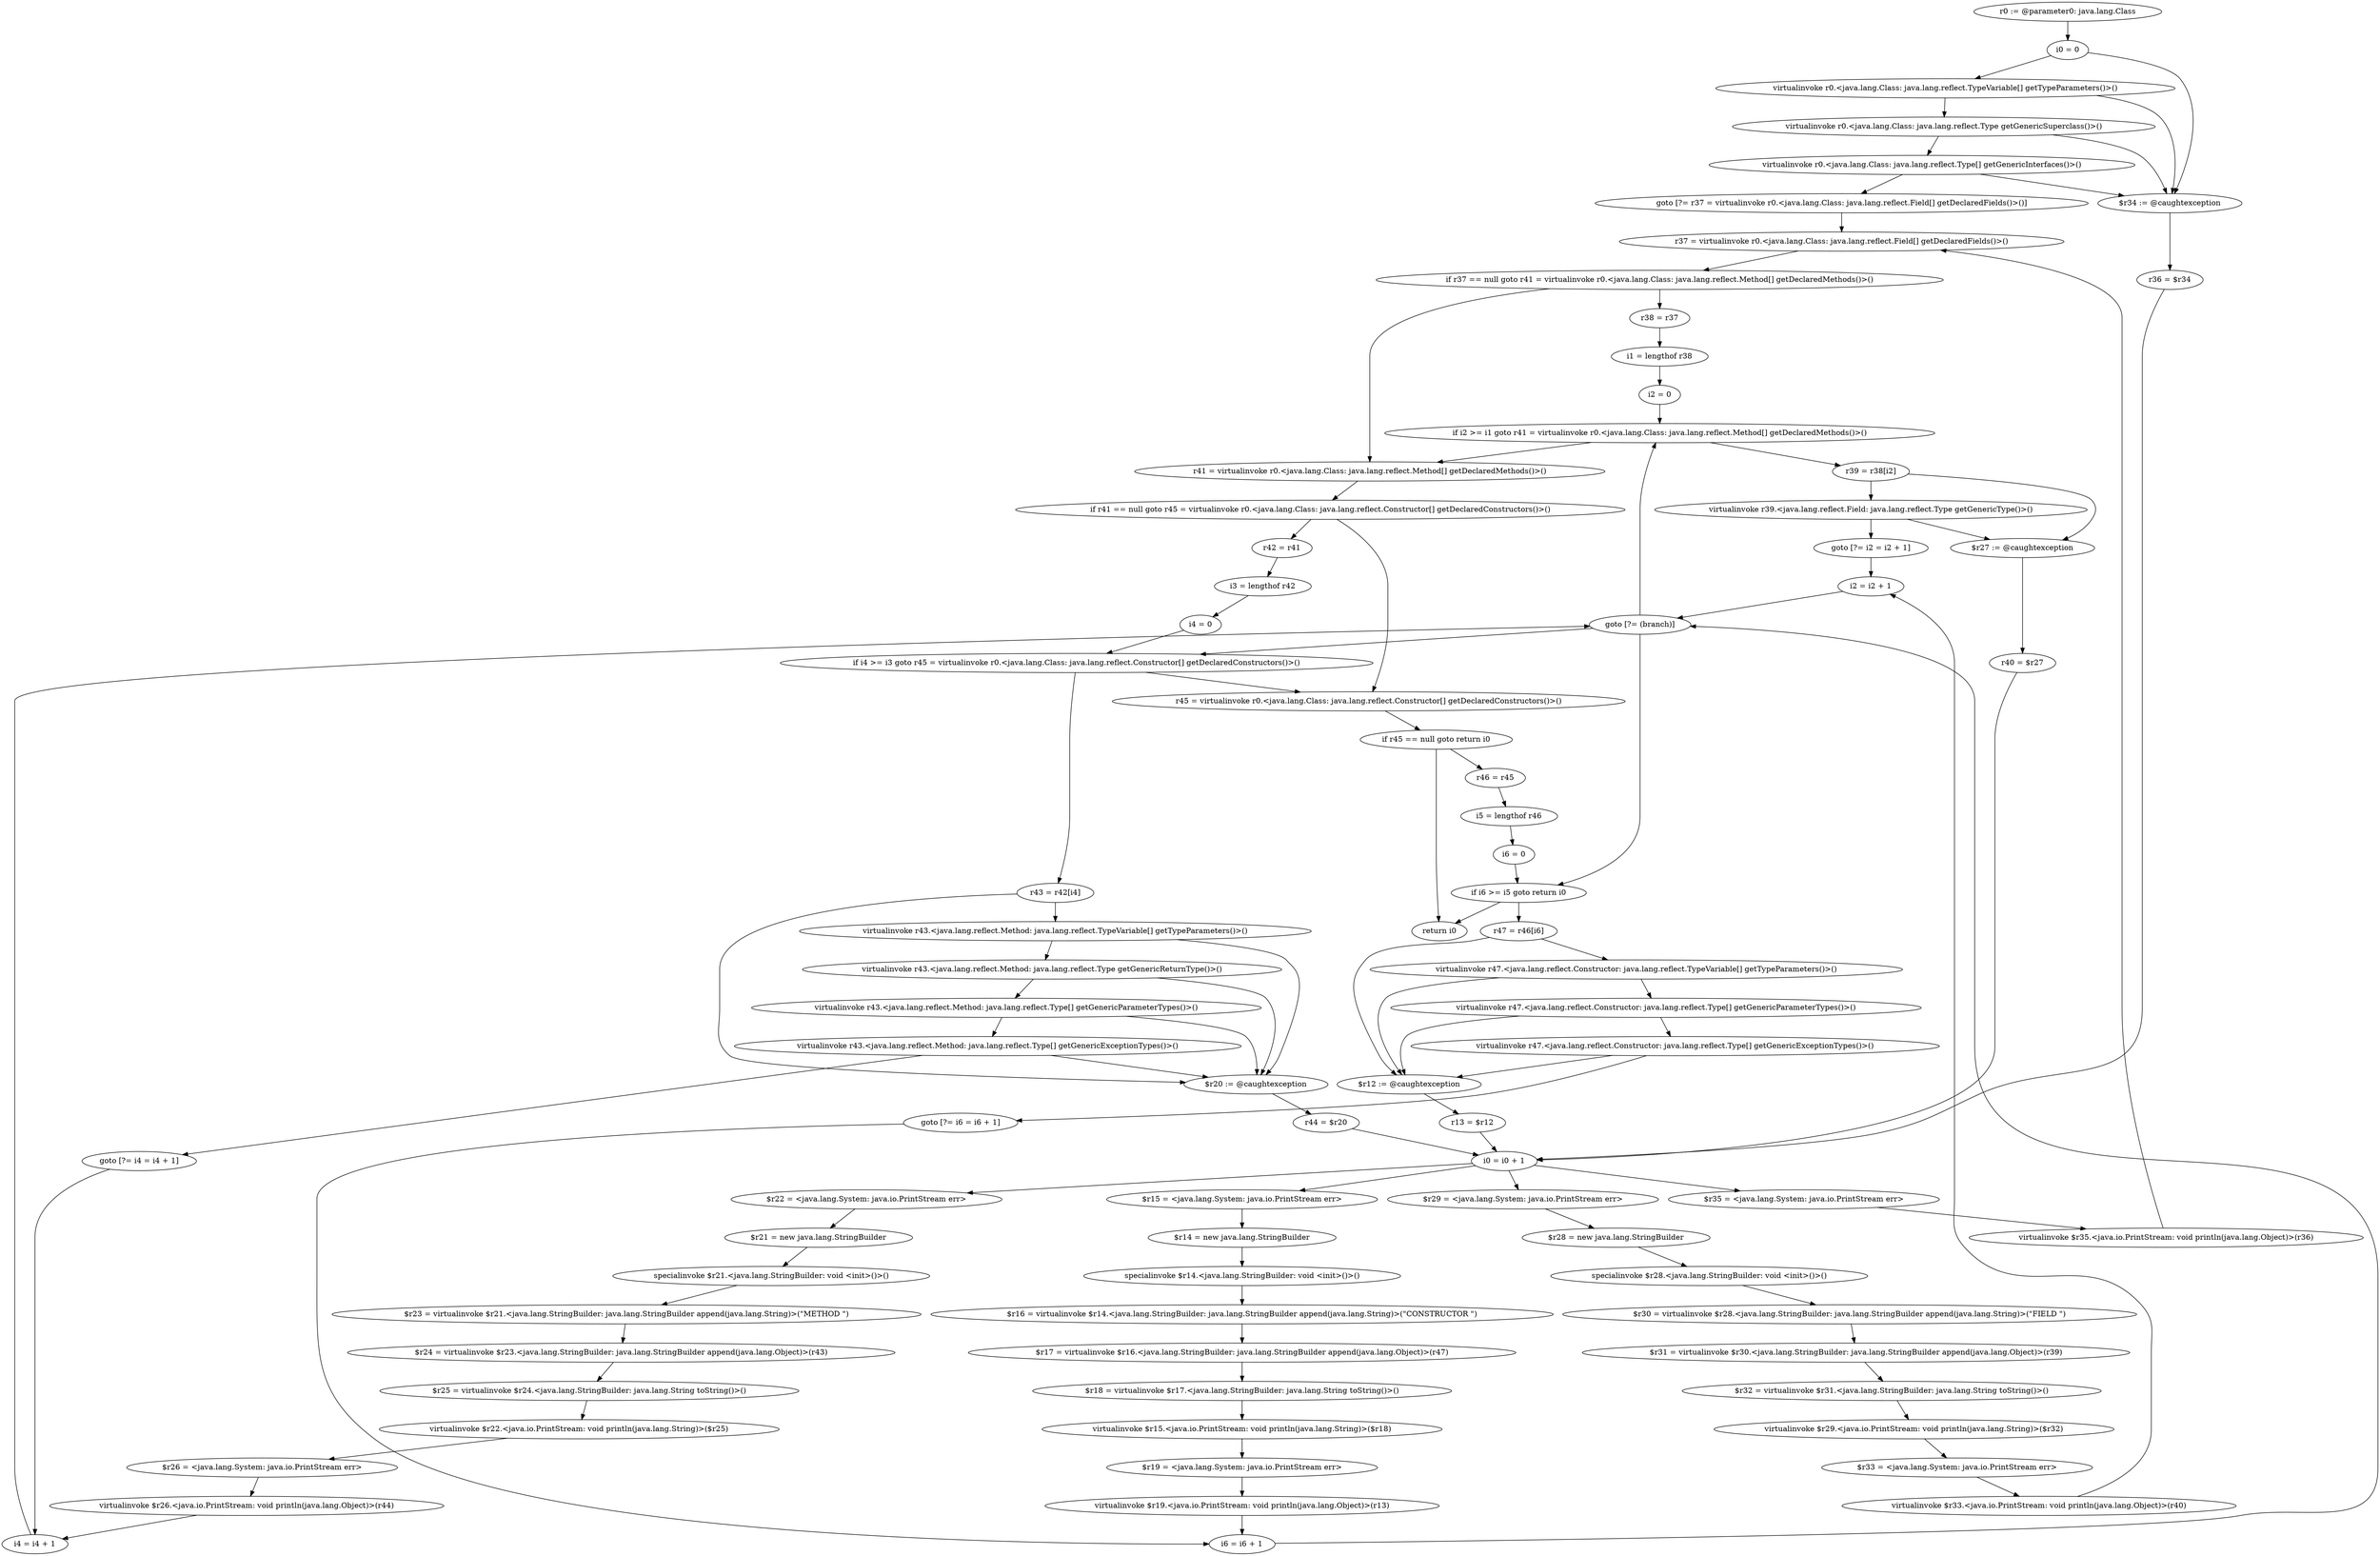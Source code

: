 digraph "unitGraph" {
    "r0 := @parameter0: java.lang.Class"
    "i0 = 0"
    "virtualinvoke r0.<java.lang.Class: java.lang.reflect.TypeVariable[] getTypeParameters()>()"
    "virtualinvoke r0.<java.lang.Class: java.lang.reflect.Type getGenericSuperclass()>()"
    "virtualinvoke r0.<java.lang.Class: java.lang.reflect.Type[] getGenericInterfaces()>()"
    "goto [?= r37 = virtualinvoke r0.<java.lang.Class: java.lang.reflect.Field[] getDeclaredFields()>()]"
    "$r34 := @caughtexception"
    "r36 = $r34"
    "i0 = i0 + 1"
    "$r35 = <java.lang.System: java.io.PrintStream err>"
    "virtualinvoke $r35.<java.io.PrintStream: void println(java.lang.Object)>(r36)"
    "r37 = virtualinvoke r0.<java.lang.Class: java.lang.reflect.Field[] getDeclaredFields()>()"
    "if r37 == null goto r41 = virtualinvoke r0.<java.lang.Class: java.lang.reflect.Method[] getDeclaredMethods()>()"
    "r38 = r37"
    "i1 = lengthof r38"
    "i2 = 0"
    "if i2 >= i1 goto r41 = virtualinvoke r0.<java.lang.Class: java.lang.reflect.Method[] getDeclaredMethods()>()"
    "r39 = r38[i2]"
    "virtualinvoke r39.<java.lang.reflect.Field: java.lang.reflect.Type getGenericType()>()"
    "goto [?= i2 = i2 + 1]"
    "$r27 := @caughtexception"
    "r40 = $r27"
    "$r29 = <java.lang.System: java.io.PrintStream err>"
    "$r28 = new java.lang.StringBuilder"
    "specialinvoke $r28.<java.lang.StringBuilder: void <init>()>()"
    "$r30 = virtualinvoke $r28.<java.lang.StringBuilder: java.lang.StringBuilder append(java.lang.String)>(\"FIELD \")"
    "$r31 = virtualinvoke $r30.<java.lang.StringBuilder: java.lang.StringBuilder append(java.lang.Object)>(r39)"
    "$r32 = virtualinvoke $r31.<java.lang.StringBuilder: java.lang.String toString()>()"
    "virtualinvoke $r29.<java.io.PrintStream: void println(java.lang.String)>($r32)"
    "$r33 = <java.lang.System: java.io.PrintStream err>"
    "virtualinvoke $r33.<java.io.PrintStream: void println(java.lang.Object)>(r40)"
    "i2 = i2 + 1"
    "goto [?= (branch)]"
    "r41 = virtualinvoke r0.<java.lang.Class: java.lang.reflect.Method[] getDeclaredMethods()>()"
    "if r41 == null goto r45 = virtualinvoke r0.<java.lang.Class: java.lang.reflect.Constructor[] getDeclaredConstructors()>()"
    "r42 = r41"
    "i3 = lengthof r42"
    "i4 = 0"
    "if i4 >= i3 goto r45 = virtualinvoke r0.<java.lang.Class: java.lang.reflect.Constructor[] getDeclaredConstructors()>()"
    "r43 = r42[i4]"
    "virtualinvoke r43.<java.lang.reflect.Method: java.lang.reflect.TypeVariable[] getTypeParameters()>()"
    "virtualinvoke r43.<java.lang.reflect.Method: java.lang.reflect.Type getGenericReturnType()>()"
    "virtualinvoke r43.<java.lang.reflect.Method: java.lang.reflect.Type[] getGenericParameterTypes()>()"
    "virtualinvoke r43.<java.lang.reflect.Method: java.lang.reflect.Type[] getGenericExceptionTypes()>()"
    "goto [?= i4 = i4 + 1]"
    "$r20 := @caughtexception"
    "r44 = $r20"
    "$r22 = <java.lang.System: java.io.PrintStream err>"
    "$r21 = new java.lang.StringBuilder"
    "specialinvoke $r21.<java.lang.StringBuilder: void <init>()>()"
    "$r23 = virtualinvoke $r21.<java.lang.StringBuilder: java.lang.StringBuilder append(java.lang.String)>(\"METHOD \")"
    "$r24 = virtualinvoke $r23.<java.lang.StringBuilder: java.lang.StringBuilder append(java.lang.Object)>(r43)"
    "$r25 = virtualinvoke $r24.<java.lang.StringBuilder: java.lang.String toString()>()"
    "virtualinvoke $r22.<java.io.PrintStream: void println(java.lang.String)>($r25)"
    "$r26 = <java.lang.System: java.io.PrintStream err>"
    "virtualinvoke $r26.<java.io.PrintStream: void println(java.lang.Object)>(r44)"
    "i4 = i4 + 1"
    "r45 = virtualinvoke r0.<java.lang.Class: java.lang.reflect.Constructor[] getDeclaredConstructors()>()"
    "if r45 == null goto return i0"
    "r46 = r45"
    "i5 = lengthof r46"
    "i6 = 0"
    "if i6 >= i5 goto return i0"
    "r47 = r46[i6]"
    "virtualinvoke r47.<java.lang.reflect.Constructor: java.lang.reflect.TypeVariable[] getTypeParameters()>()"
    "virtualinvoke r47.<java.lang.reflect.Constructor: java.lang.reflect.Type[] getGenericParameterTypes()>()"
    "virtualinvoke r47.<java.lang.reflect.Constructor: java.lang.reflect.Type[] getGenericExceptionTypes()>()"
    "goto [?= i6 = i6 + 1]"
    "$r12 := @caughtexception"
    "r13 = $r12"
    "$r15 = <java.lang.System: java.io.PrintStream err>"
    "$r14 = new java.lang.StringBuilder"
    "specialinvoke $r14.<java.lang.StringBuilder: void <init>()>()"
    "$r16 = virtualinvoke $r14.<java.lang.StringBuilder: java.lang.StringBuilder append(java.lang.String)>(\"CONSTRUCTOR \")"
    "$r17 = virtualinvoke $r16.<java.lang.StringBuilder: java.lang.StringBuilder append(java.lang.Object)>(r47)"
    "$r18 = virtualinvoke $r17.<java.lang.StringBuilder: java.lang.String toString()>()"
    "virtualinvoke $r15.<java.io.PrintStream: void println(java.lang.String)>($r18)"
    "$r19 = <java.lang.System: java.io.PrintStream err>"
    "virtualinvoke $r19.<java.io.PrintStream: void println(java.lang.Object)>(r13)"
    "i6 = i6 + 1"
    "return i0"
    "r0 := @parameter0: java.lang.Class"->"i0 = 0";
    "i0 = 0"->"virtualinvoke r0.<java.lang.Class: java.lang.reflect.TypeVariable[] getTypeParameters()>()";
    "i0 = 0"->"$r34 := @caughtexception";
    "virtualinvoke r0.<java.lang.Class: java.lang.reflect.TypeVariable[] getTypeParameters()>()"->"virtualinvoke r0.<java.lang.Class: java.lang.reflect.Type getGenericSuperclass()>()";
    "virtualinvoke r0.<java.lang.Class: java.lang.reflect.TypeVariable[] getTypeParameters()>()"->"$r34 := @caughtexception";
    "virtualinvoke r0.<java.lang.Class: java.lang.reflect.Type getGenericSuperclass()>()"->"virtualinvoke r0.<java.lang.Class: java.lang.reflect.Type[] getGenericInterfaces()>()";
    "virtualinvoke r0.<java.lang.Class: java.lang.reflect.Type getGenericSuperclass()>()"->"$r34 := @caughtexception";
    "virtualinvoke r0.<java.lang.Class: java.lang.reflect.Type[] getGenericInterfaces()>()"->"goto [?= r37 = virtualinvoke r0.<java.lang.Class: java.lang.reflect.Field[] getDeclaredFields()>()]";
    "virtualinvoke r0.<java.lang.Class: java.lang.reflect.Type[] getGenericInterfaces()>()"->"$r34 := @caughtexception";
    "goto [?= r37 = virtualinvoke r0.<java.lang.Class: java.lang.reflect.Field[] getDeclaredFields()>()]"->"r37 = virtualinvoke r0.<java.lang.Class: java.lang.reflect.Field[] getDeclaredFields()>()";
    "$r34 := @caughtexception"->"r36 = $r34";
    "r36 = $r34"->"i0 = i0 + 1";
    "i0 = i0 + 1"->"$r35 = <java.lang.System: java.io.PrintStream err>";
    "$r35 = <java.lang.System: java.io.PrintStream err>"->"virtualinvoke $r35.<java.io.PrintStream: void println(java.lang.Object)>(r36)";
    "virtualinvoke $r35.<java.io.PrintStream: void println(java.lang.Object)>(r36)"->"r37 = virtualinvoke r0.<java.lang.Class: java.lang.reflect.Field[] getDeclaredFields()>()";
    "r37 = virtualinvoke r0.<java.lang.Class: java.lang.reflect.Field[] getDeclaredFields()>()"->"if r37 == null goto r41 = virtualinvoke r0.<java.lang.Class: java.lang.reflect.Method[] getDeclaredMethods()>()";
    "if r37 == null goto r41 = virtualinvoke r0.<java.lang.Class: java.lang.reflect.Method[] getDeclaredMethods()>()"->"r38 = r37";
    "if r37 == null goto r41 = virtualinvoke r0.<java.lang.Class: java.lang.reflect.Method[] getDeclaredMethods()>()"->"r41 = virtualinvoke r0.<java.lang.Class: java.lang.reflect.Method[] getDeclaredMethods()>()";
    "r38 = r37"->"i1 = lengthof r38";
    "i1 = lengthof r38"->"i2 = 0";
    "i2 = 0"->"if i2 >= i1 goto r41 = virtualinvoke r0.<java.lang.Class: java.lang.reflect.Method[] getDeclaredMethods()>()";
    "if i2 >= i1 goto r41 = virtualinvoke r0.<java.lang.Class: java.lang.reflect.Method[] getDeclaredMethods()>()"->"r39 = r38[i2]";
    "if i2 >= i1 goto r41 = virtualinvoke r0.<java.lang.Class: java.lang.reflect.Method[] getDeclaredMethods()>()"->"r41 = virtualinvoke r0.<java.lang.Class: java.lang.reflect.Method[] getDeclaredMethods()>()";
    "r39 = r38[i2]"->"virtualinvoke r39.<java.lang.reflect.Field: java.lang.reflect.Type getGenericType()>()";
    "r39 = r38[i2]"->"$r27 := @caughtexception";
    "virtualinvoke r39.<java.lang.reflect.Field: java.lang.reflect.Type getGenericType()>()"->"goto [?= i2 = i2 + 1]";
    "virtualinvoke r39.<java.lang.reflect.Field: java.lang.reflect.Type getGenericType()>()"->"$r27 := @caughtexception";
    "goto [?= i2 = i2 + 1]"->"i2 = i2 + 1";
    "$r27 := @caughtexception"->"r40 = $r27";
    "r40 = $r27"->"i0 = i0 + 1";
    "i0 = i0 + 1"->"$r29 = <java.lang.System: java.io.PrintStream err>";
    "$r29 = <java.lang.System: java.io.PrintStream err>"->"$r28 = new java.lang.StringBuilder";
    "$r28 = new java.lang.StringBuilder"->"specialinvoke $r28.<java.lang.StringBuilder: void <init>()>()";
    "specialinvoke $r28.<java.lang.StringBuilder: void <init>()>()"->"$r30 = virtualinvoke $r28.<java.lang.StringBuilder: java.lang.StringBuilder append(java.lang.String)>(\"FIELD \")";
    "$r30 = virtualinvoke $r28.<java.lang.StringBuilder: java.lang.StringBuilder append(java.lang.String)>(\"FIELD \")"->"$r31 = virtualinvoke $r30.<java.lang.StringBuilder: java.lang.StringBuilder append(java.lang.Object)>(r39)";
    "$r31 = virtualinvoke $r30.<java.lang.StringBuilder: java.lang.StringBuilder append(java.lang.Object)>(r39)"->"$r32 = virtualinvoke $r31.<java.lang.StringBuilder: java.lang.String toString()>()";
    "$r32 = virtualinvoke $r31.<java.lang.StringBuilder: java.lang.String toString()>()"->"virtualinvoke $r29.<java.io.PrintStream: void println(java.lang.String)>($r32)";
    "virtualinvoke $r29.<java.io.PrintStream: void println(java.lang.String)>($r32)"->"$r33 = <java.lang.System: java.io.PrintStream err>";
    "$r33 = <java.lang.System: java.io.PrintStream err>"->"virtualinvoke $r33.<java.io.PrintStream: void println(java.lang.Object)>(r40)";
    "virtualinvoke $r33.<java.io.PrintStream: void println(java.lang.Object)>(r40)"->"i2 = i2 + 1";
    "i2 = i2 + 1"->"goto [?= (branch)]";
    "goto [?= (branch)]"->"if i2 >= i1 goto r41 = virtualinvoke r0.<java.lang.Class: java.lang.reflect.Method[] getDeclaredMethods()>()";
    "r41 = virtualinvoke r0.<java.lang.Class: java.lang.reflect.Method[] getDeclaredMethods()>()"->"if r41 == null goto r45 = virtualinvoke r0.<java.lang.Class: java.lang.reflect.Constructor[] getDeclaredConstructors()>()";
    "if r41 == null goto r45 = virtualinvoke r0.<java.lang.Class: java.lang.reflect.Constructor[] getDeclaredConstructors()>()"->"r42 = r41";
    "if r41 == null goto r45 = virtualinvoke r0.<java.lang.Class: java.lang.reflect.Constructor[] getDeclaredConstructors()>()"->"r45 = virtualinvoke r0.<java.lang.Class: java.lang.reflect.Constructor[] getDeclaredConstructors()>()";
    "r42 = r41"->"i3 = lengthof r42";
    "i3 = lengthof r42"->"i4 = 0";
    "i4 = 0"->"if i4 >= i3 goto r45 = virtualinvoke r0.<java.lang.Class: java.lang.reflect.Constructor[] getDeclaredConstructors()>()";
    "if i4 >= i3 goto r45 = virtualinvoke r0.<java.lang.Class: java.lang.reflect.Constructor[] getDeclaredConstructors()>()"->"r43 = r42[i4]";
    "if i4 >= i3 goto r45 = virtualinvoke r0.<java.lang.Class: java.lang.reflect.Constructor[] getDeclaredConstructors()>()"->"r45 = virtualinvoke r0.<java.lang.Class: java.lang.reflect.Constructor[] getDeclaredConstructors()>()";
    "r43 = r42[i4]"->"virtualinvoke r43.<java.lang.reflect.Method: java.lang.reflect.TypeVariable[] getTypeParameters()>()";
    "r43 = r42[i4]"->"$r20 := @caughtexception";
    "virtualinvoke r43.<java.lang.reflect.Method: java.lang.reflect.TypeVariable[] getTypeParameters()>()"->"virtualinvoke r43.<java.lang.reflect.Method: java.lang.reflect.Type getGenericReturnType()>()";
    "virtualinvoke r43.<java.lang.reflect.Method: java.lang.reflect.TypeVariable[] getTypeParameters()>()"->"$r20 := @caughtexception";
    "virtualinvoke r43.<java.lang.reflect.Method: java.lang.reflect.Type getGenericReturnType()>()"->"virtualinvoke r43.<java.lang.reflect.Method: java.lang.reflect.Type[] getGenericParameterTypes()>()";
    "virtualinvoke r43.<java.lang.reflect.Method: java.lang.reflect.Type getGenericReturnType()>()"->"$r20 := @caughtexception";
    "virtualinvoke r43.<java.lang.reflect.Method: java.lang.reflect.Type[] getGenericParameterTypes()>()"->"virtualinvoke r43.<java.lang.reflect.Method: java.lang.reflect.Type[] getGenericExceptionTypes()>()";
    "virtualinvoke r43.<java.lang.reflect.Method: java.lang.reflect.Type[] getGenericParameterTypes()>()"->"$r20 := @caughtexception";
    "virtualinvoke r43.<java.lang.reflect.Method: java.lang.reflect.Type[] getGenericExceptionTypes()>()"->"goto [?= i4 = i4 + 1]";
    "virtualinvoke r43.<java.lang.reflect.Method: java.lang.reflect.Type[] getGenericExceptionTypes()>()"->"$r20 := @caughtexception";
    "goto [?= i4 = i4 + 1]"->"i4 = i4 + 1";
    "$r20 := @caughtexception"->"r44 = $r20";
    "r44 = $r20"->"i0 = i0 + 1";
    "i0 = i0 + 1"->"$r22 = <java.lang.System: java.io.PrintStream err>";
    "$r22 = <java.lang.System: java.io.PrintStream err>"->"$r21 = new java.lang.StringBuilder";
    "$r21 = new java.lang.StringBuilder"->"specialinvoke $r21.<java.lang.StringBuilder: void <init>()>()";
    "specialinvoke $r21.<java.lang.StringBuilder: void <init>()>()"->"$r23 = virtualinvoke $r21.<java.lang.StringBuilder: java.lang.StringBuilder append(java.lang.String)>(\"METHOD \")";
    "$r23 = virtualinvoke $r21.<java.lang.StringBuilder: java.lang.StringBuilder append(java.lang.String)>(\"METHOD \")"->"$r24 = virtualinvoke $r23.<java.lang.StringBuilder: java.lang.StringBuilder append(java.lang.Object)>(r43)";
    "$r24 = virtualinvoke $r23.<java.lang.StringBuilder: java.lang.StringBuilder append(java.lang.Object)>(r43)"->"$r25 = virtualinvoke $r24.<java.lang.StringBuilder: java.lang.String toString()>()";
    "$r25 = virtualinvoke $r24.<java.lang.StringBuilder: java.lang.String toString()>()"->"virtualinvoke $r22.<java.io.PrintStream: void println(java.lang.String)>($r25)";
    "virtualinvoke $r22.<java.io.PrintStream: void println(java.lang.String)>($r25)"->"$r26 = <java.lang.System: java.io.PrintStream err>";
    "$r26 = <java.lang.System: java.io.PrintStream err>"->"virtualinvoke $r26.<java.io.PrintStream: void println(java.lang.Object)>(r44)";
    "virtualinvoke $r26.<java.io.PrintStream: void println(java.lang.Object)>(r44)"->"i4 = i4 + 1";
    "i4 = i4 + 1"->"goto [?= (branch)]";
    "goto [?= (branch)]"->"if i4 >= i3 goto r45 = virtualinvoke r0.<java.lang.Class: java.lang.reflect.Constructor[] getDeclaredConstructors()>()";
    "r45 = virtualinvoke r0.<java.lang.Class: java.lang.reflect.Constructor[] getDeclaredConstructors()>()"->"if r45 == null goto return i0";
    "if r45 == null goto return i0"->"r46 = r45";
    "if r45 == null goto return i0"->"return i0";
    "r46 = r45"->"i5 = lengthof r46";
    "i5 = lengthof r46"->"i6 = 0";
    "i6 = 0"->"if i6 >= i5 goto return i0";
    "if i6 >= i5 goto return i0"->"r47 = r46[i6]";
    "if i6 >= i5 goto return i0"->"return i0";
    "r47 = r46[i6]"->"virtualinvoke r47.<java.lang.reflect.Constructor: java.lang.reflect.TypeVariable[] getTypeParameters()>()";
    "r47 = r46[i6]"->"$r12 := @caughtexception";
    "virtualinvoke r47.<java.lang.reflect.Constructor: java.lang.reflect.TypeVariable[] getTypeParameters()>()"->"virtualinvoke r47.<java.lang.reflect.Constructor: java.lang.reflect.Type[] getGenericParameterTypes()>()";
    "virtualinvoke r47.<java.lang.reflect.Constructor: java.lang.reflect.TypeVariable[] getTypeParameters()>()"->"$r12 := @caughtexception";
    "virtualinvoke r47.<java.lang.reflect.Constructor: java.lang.reflect.Type[] getGenericParameterTypes()>()"->"virtualinvoke r47.<java.lang.reflect.Constructor: java.lang.reflect.Type[] getGenericExceptionTypes()>()";
    "virtualinvoke r47.<java.lang.reflect.Constructor: java.lang.reflect.Type[] getGenericParameterTypes()>()"->"$r12 := @caughtexception";
    "virtualinvoke r47.<java.lang.reflect.Constructor: java.lang.reflect.Type[] getGenericExceptionTypes()>()"->"goto [?= i6 = i6 + 1]";
    "virtualinvoke r47.<java.lang.reflect.Constructor: java.lang.reflect.Type[] getGenericExceptionTypes()>()"->"$r12 := @caughtexception";
    "goto [?= i6 = i6 + 1]"->"i6 = i6 + 1";
    "$r12 := @caughtexception"->"r13 = $r12";
    "r13 = $r12"->"i0 = i0 + 1";
    "i0 = i0 + 1"->"$r15 = <java.lang.System: java.io.PrintStream err>";
    "$r15 = <java.lang.System: java.io.PrintStream err>"->"$r14 = new java.lang.StringBuilder";
    "$r14 = new java.lang.StringBuilder"->"specialinvoke $r14.<java.lang.StringBuilder: void <init>()>()";
    "specialinvoke $r14.<java.lang.StringBuilder: void <init>()>()"->"$r16 = virtualinvoke $r14.<java.lang.StringBuilder: java.lang.StringBuilder append(java.lang.String)>(\"CONSTRUCTOR \")";
    "$r16 = virtualinvoke $r14.<java.lang.StringBuilder: java.lang.StringBuilder append(java.lang.String)>(\"CONSTRUCTOR \")"->"$r17 = virtualinvoke $r16.<java.lang.StringBuilder: java.lang.StringBuilder append(java.lang.Object)>(r47)";
    "$r17 = virtualinvoke $r16.<java.lang.StringBuilder: java.lang.StringBuilder append(java.lang.Object)>(r47)"->"$r18 = virtualinvoke $r17.<java.lang.StringBuilder: java.lang.String toString()>()";
    "$r18 = virtualinvoke $r17.<java.lang.StringBuilder: java.lang.String toString()>()"->"virtualinvoke $r15.<java.io.PrintStream: void println(java.lang.String)>($r18)";
    "virtualinvoke $r15.<java.io.PrintStream: void println(java.lang.String)>($r18)"->"$r19 = <java.lang.System: java.io.PrintStream err>";
    "$r19 = <java.lang.System: java.io.PrintStream err>"->"virtualinvoke $r19.<java.io.PrintStream: void println(java.lang.Object)>(r13)";
    "virtualinvoke $r19.<java.io.PrintStream: void println(java.lang.Object)>(r13)"->"i6 = i6 + 1";
    "i6 = i6 + 1"->"goto [?= (branch)]";
    "goto [?= (branch)]"->"if i6 >= i5 goto return i0";
}
